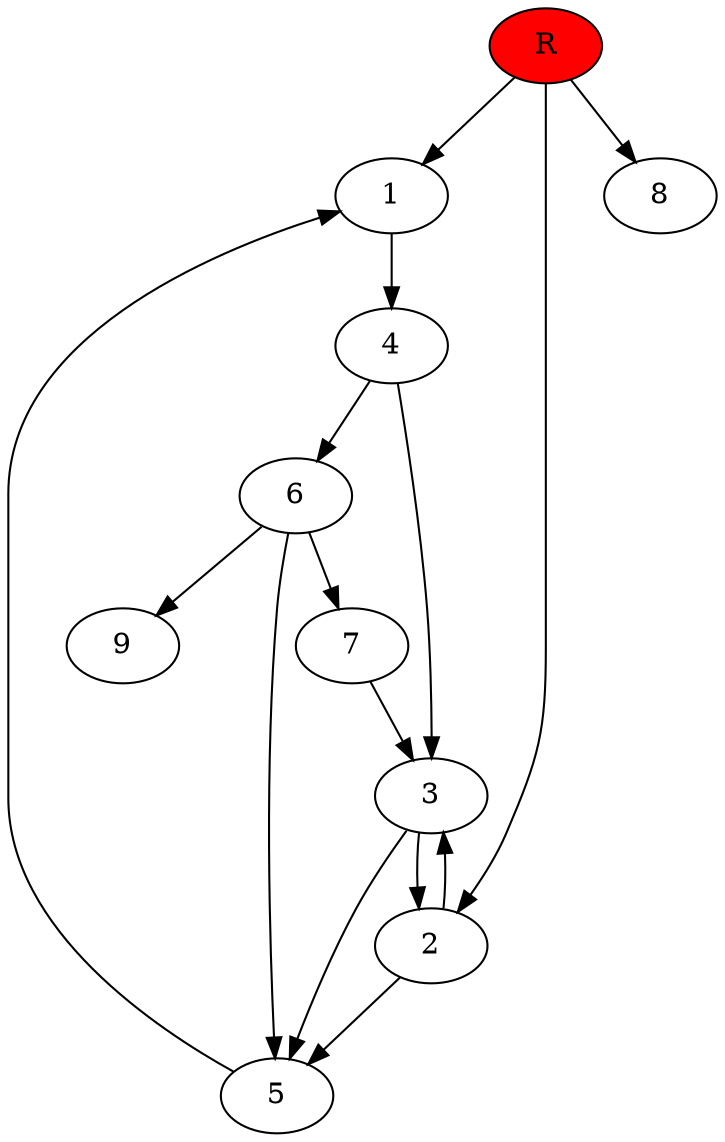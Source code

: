 digraph prb39565 {
	1
	2
	3
	4
	5
	6
	7
	8
	R [fillcolor="#ff0000" style=filled]
	1 -> 4
	2 -> 3
	2 -> 5
	3 -> 2
	3 -> 5
	4 -> 3
	4 -> 6
	5 -> 1
	6 -> 5
	6 -> 7
	6 -> 9
	7 -> 3
	R -> 1
	R -> 2
	R -> 8
}

